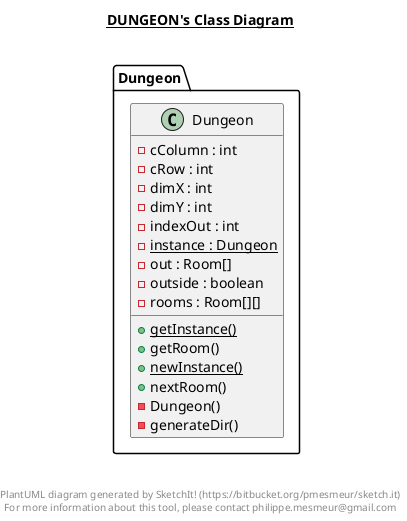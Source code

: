 @startuml

title __DUNGEON's Class Diagram__\n

  namespace Dungeon {
    class Dungeon.Dungeon {
        - cColumn : int
        - cRow : int
        - dimX : int
        - dimY : int
        - indexOut : int
        {static} - instance : Dungeon
        - out : Room[]
        - outside : boolean
        - rooms : Room[][]
        {static} + getInstance()
        + getRoom()
        {static} + newInstance()
        + nextRoom()
        - Dungeon()
        - generateDir()
    }
  }
  



right footer


PlantUML diagram generated by SketchIt! (https://bitbucket.org/pmesmeur/sketch.it)
For more information about this tool, please contact philippe.mesmeur@gmail.com
endfooter

@enduml
